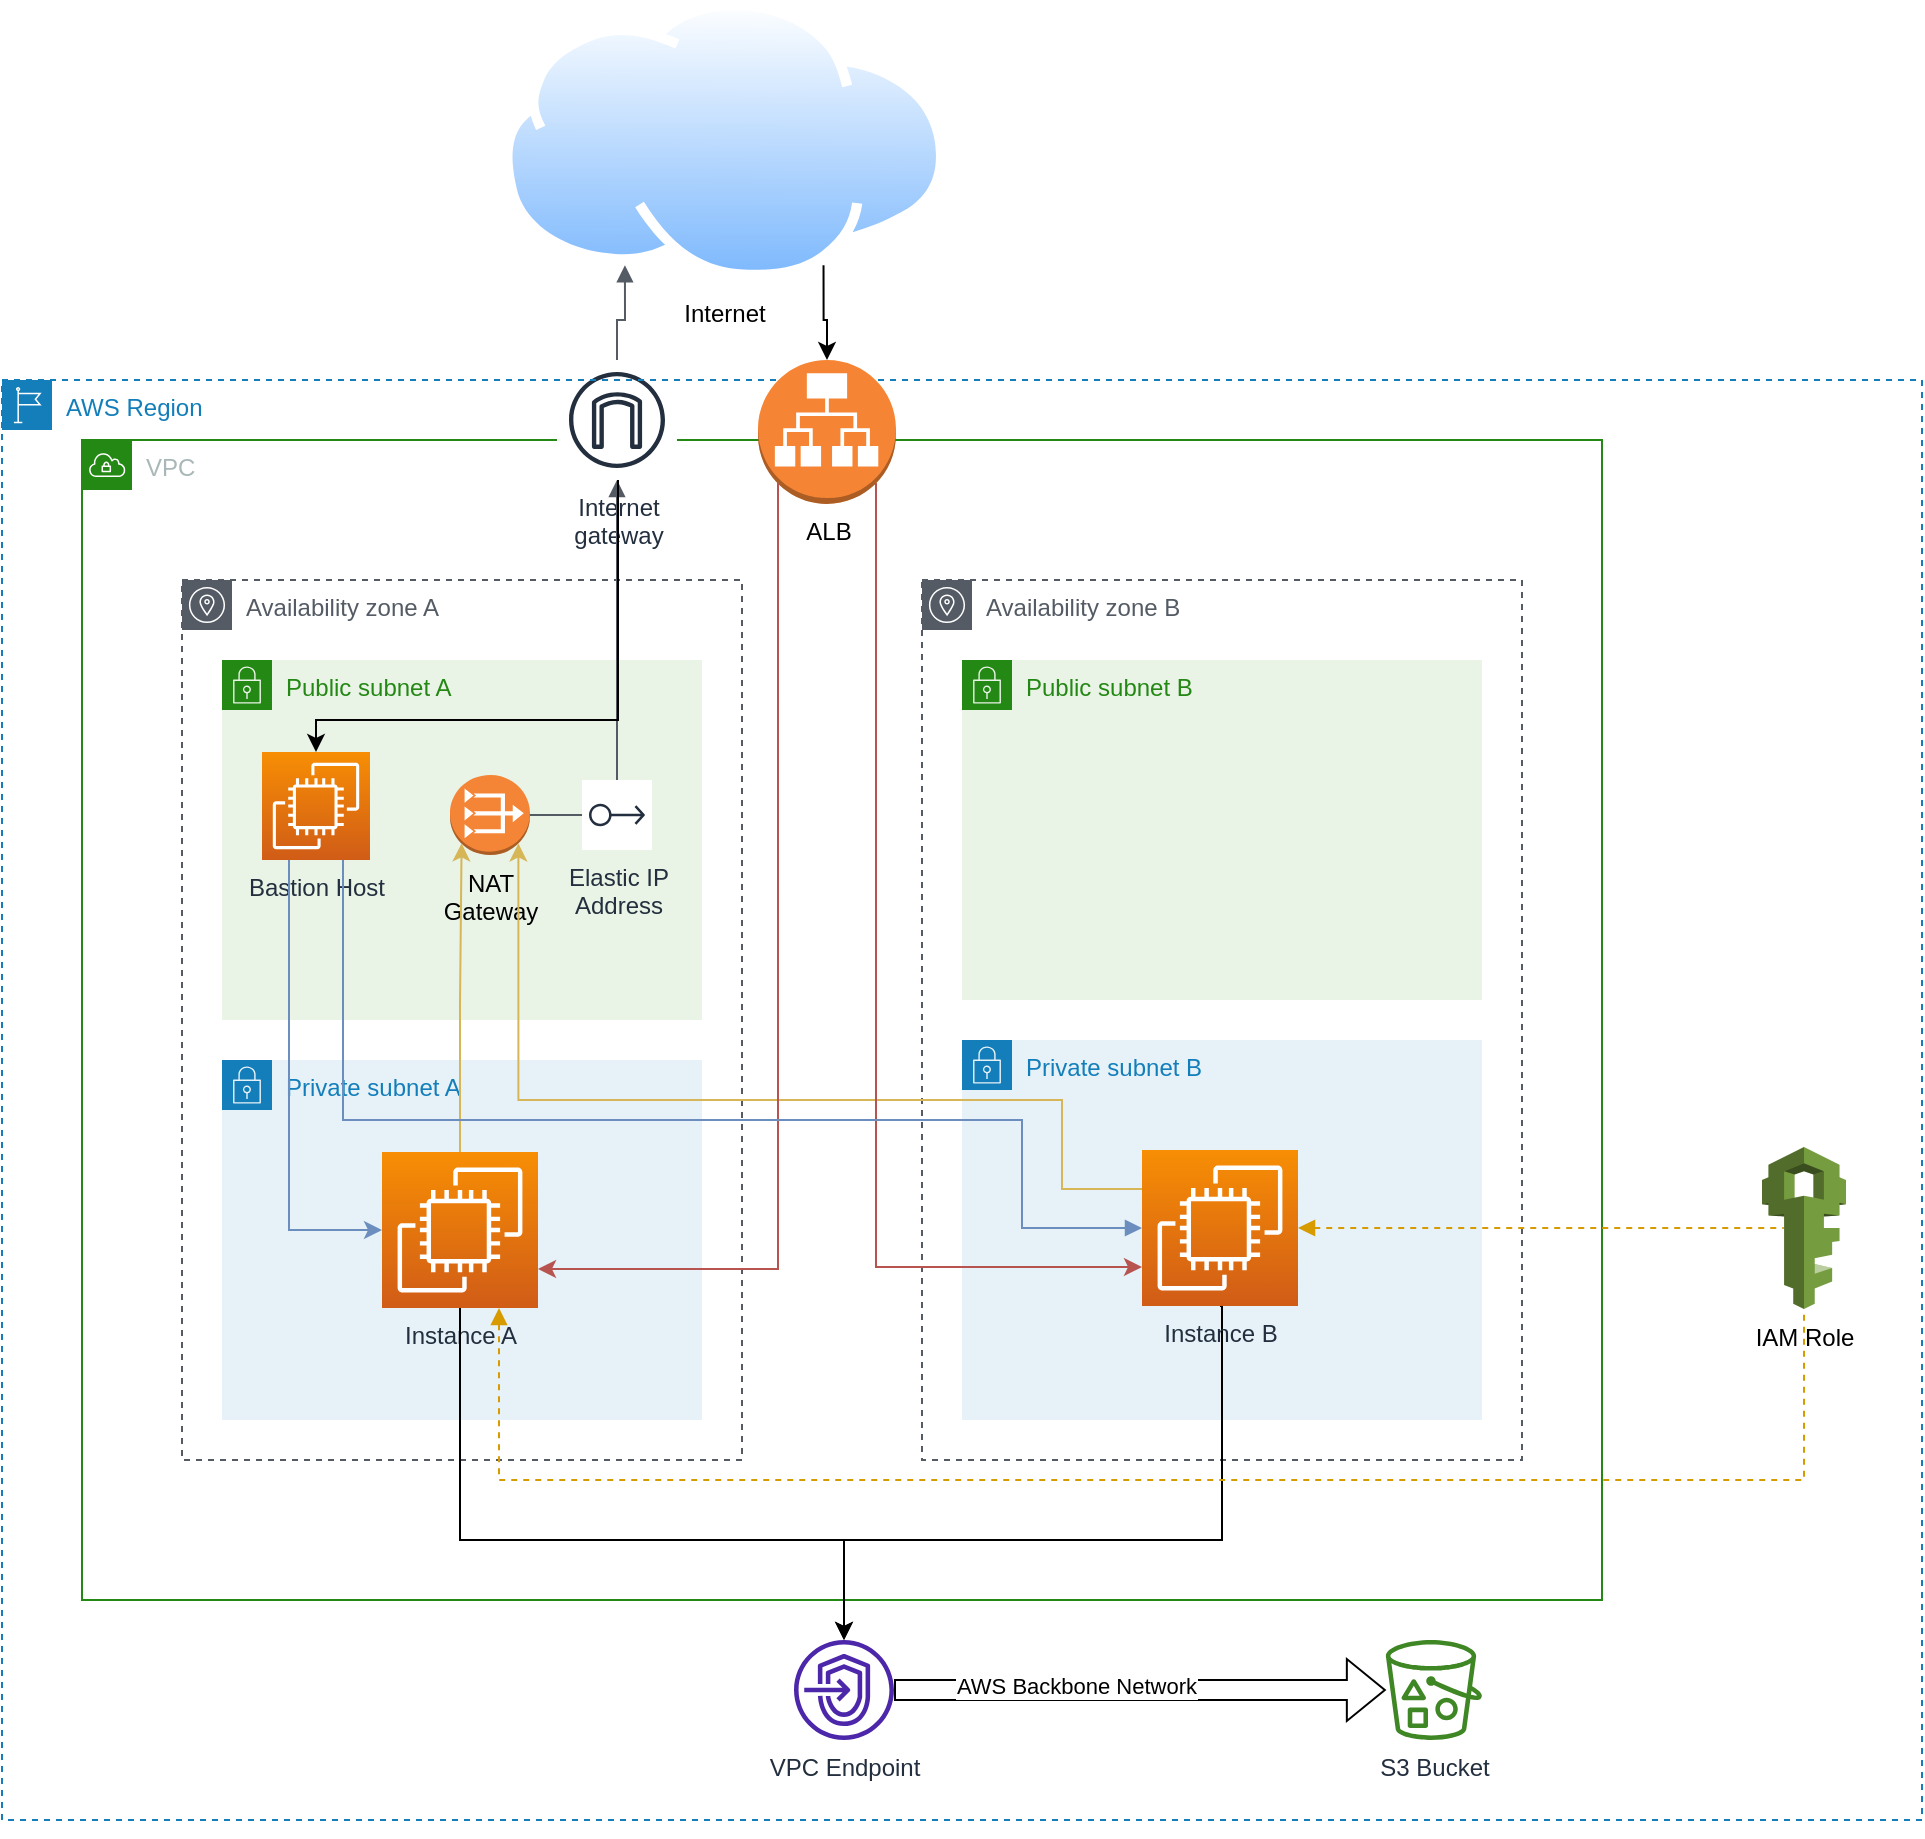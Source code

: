 <mxfile version="16.1.2" type="device"><diagram id="vYSuokpC6l-sXP7YTgHJ" name="Page-1"><mxGraphModel dx="2652" dy="2012" grid="1" gridSize="10" guides="1" tooltips="1" connect="1" arrows="1" fold="1" page="1" pageScale="1" pageWidth="850" pageHeight="1100" math="0" shadow="0"><root><mxCell id="0"/><mxCell id="1" parent="0"/><mxCell id="23Sdt_LPa0ZdB5OoT4zP-3" value="VPC" style="points=[[0,0],[0.25,0],[0.5,0],[0.75,0],[1,0],[1,0.25],[1,0.5],[1,0.75],[1,1],[0.75,1],[0.5,1],[0.25,1],[0,1],[0,0.75],[0,0.5],[0,0.25]];outlineConnect=0;gradientColor=none;html=1;whiteSpace=wrap;fontSize=12;fontStyle=0;container=1;pointerEvents=0;collapsible=0;recursiveResize=0;shape=mxgraph.aws4.group;grIcon=mxgraph.aws4.group_vpc;strokeColor=#248814;fillColor=none;verticalAlign=top;align=left;spacingLeft=30;fontColor=#AAB7B8;dashed=0;" vertex="1" parent="1"><mxGeometry x="40" y="-530" width="760" height="580" as="geometry"/></mxCell><mxCell id="23Sdt_LPa0ZdB5OoT4zP-80" value="Internet&#10;gateway" style="sketch=0;outlineConnect=0;fontColor=#232F3E;gradientColor=none;strokeColor=#232F3E;fillColor=#ffffff;dashed=0;verticalLabelPosition=bottom;verticalAlign=top;align=center;html=1;fontSize=12;fontStyle=0;aspect=fixed;shape=mxgraph.aws4.resourceIcon;resIcon=mxgraph.aws4.internet_gateway;" vertex="1" parent="23Sdt_LPa0ZdB5OoT4zP-3"><mxGeometry x="237.5" y="-40" width="60" height="60" as="geometry"/></mxCell><mxCell id="23Sdt_LPa0ZdB5OoT4zP-12" value="AWS Region" style="points=[[0,0],[0.25,0],[0.5,0],[0.75,0],[1,0],[1,0.25],[1,0.5],[1,0.75],[1,1],[0.75,1],[0.5,1],[0.25,1],[0,1],[0,0.75],[0,0.5],[0,0.25]];outlineConnect=0;gradientColor=none;html=1;whiteSpace=wrap;fontSize=12;fontStyle=0;container=1;pointerEvents=0;collapsible=0;recursiveResize=0;shape=mxgraph.aws4.group;grIcon=mxgraph.aws4.group_region;strokeColor=#147EBA;fillColor=none;verticalAlign=top;align=left;spacingLeft=30;fontColor=#147EBA;dashed=1;" vertex="1" parent="1"><mxGeometry y="-560" width="960" height="720" as="geometry"/></mxCell><mxCell id="23Sdt_LPa0ZdB5OoT4zP-9" value="Availability zone B" style="sketch=0;outlineConnect=0;gradientColor=none;html=1;whiteSpace=wrap;fontSize=12;fontStyle=0;shape=mxgraph.aws4.group;grIcon=mxgraph.aws4.group_availability_zone;strokeColor=#545B64;fillColor=none;verticalAlign=top;align=left;spacingLeft=30;fontColor=#545B64;dashed=1;" vertex="1" parent="23Sdt_LPa0ZdB5OoT4zP-12"><mxGeometry x="460" y="100" width="300" height="440" as="geometry"/></mxCell><mxCell id="23Sdt_LPa0ZdB5OoT4zP-8" value="Availability zone A" style="sketch=0;outlineConnect=0;gradientColor=none;html=1;whiteSpace=wrap;fontSize=12;fontStyle=0;shape=mxgraph.aws4.group;grIcon=mxgraph.aws4.group_availability_zone;strokeColor=#545B64;fillColor=none;verticalAlign=top;align=left;spacingLeft=30;fontColor=#545B64;dashed=1;" vertex="1" parent="23Sdt_LPa0ZdB5OoT4zP-12"><mxGeometry x="90" y="100" width="280" height="440" as="geometry"/></mxCell><mxCell id="23Sdt_LPa0ZdB5OoT4zP-18" value="Public subnet A" style="points=[[0,0],[0.25,0],[0.5,0],[0.75,0],[1,0],[1,0.25],[1,0.5],[1,0.75],[1,1],[0.75,1],[0.5,1],[0.25,1],[0,1],[0,0.75],[0,0.5],[0,0.25]];outlineConnect=0;gradientColor=none;html=1;whiteSpace=wrap;fontSize=12;fontStyle=0;container=1;pointerEvents=0;collapsible=0;recursiveResize=0;shape=mxgraph.aws4.group;grIcon=mxgraph.aws4.group_security_group;grStroke=0;strokeColor=#248814;fillColor=#E9F3E6;verticalAlign=top;align=left;spacingLeft=30;fontColor=#248814;dashed=0;" vertex="1" parent="23Sdt_LPa0ZdB5OoT4zP-12"><mxGeometry x="110" y="140" width="240" height="180" as="geometry"/></mxCell><mxCell id="23Sdt_LPa0ZdB5OoT4zP-25" value="Bastion Host" style="sketch=0;points=[[0,0,0],[0.25,0,0],[0.5,0,0],[0.75,0,0],[1,0,0],[0,1,0],[0.25,1,0],[0.5,1,0],[0.75,1,0],[1,1,0],[0,0.25,0],[0,0.5,0],[0,0.75,0],[1,0.25,0],[1,0.5,0],[1,0.75,0]];outlineConnect=0;fontColor=#232F3E;gradientColor=#F78E04;gradientDirection=north;fillColor=#D05C17;strokeColor=#ffffff;dashed=0;verticalLabelPosition=bottom;verticalAlign=top;align=center;html=1;fontSize=12;fontStyle=0;aspect=fixed;shape=mxgraph.aws4.resourceIcon;resIcon=mxgraph.aws4.ec2;" vertex="1" parent="23Sdt_LPa0ZdB5OoT4zP-18"><mxGeometry x="20" y="46" width="54" height="54" as="geometry"/></mxCell><mxCell id="23Sdt_LPa0ZdB5OoT4zP-68" value="NAT&lt;br&gt;Gateway" style="outlineConnect=0;dashed=0;verticalLabelPosition=bottom;verticalAlign=top;align=center;html=1;shape=mxgraph.aws3.vpc_nat_gateway;fillColor=#F58536;gradientColor=none;" vertex="1" parent="23Sdt_LPa0ZdB5OoT4zP-18"><mxGeometry x="114" y="57.5" width="40" height="40" as="geometry"/></mxCell><mxCell id="23Sdt_LPa0ZdB5OoT4zP-19" value="Public subnet B" style="points=[[0,0],[0.25,0],[0.5,0],[0.75,0],[1,0],[1,0.25],[1,0.5],[1,0.75],[1,1],[0.75,1],[0.5,1],[0.25,1],[0,1],[0,0.75],[0,0.5],[0,0.25]];outlineConnect=0;gradientColor=none;html=1;whiteSpace=wrap;fontSize=12;fontStyle=0;container=1;pointerEvents=0;collapsible=0;recursiveResize=0;shape=mxgraph.aws4.group;grIcon=mxgraph.aws4.group_security_group;grStroke=0;strokeColor=#248814;fillColor=#E9F3E6;verticalAlign=top;align=left;spacingLeft=30;fontColor=#248814;dashed=0;" vertex="1" parent="23Sdt_LPa0ZdB5OoT4zP-12"><mxGeometry x="480" y="140" width="260" height="170" as="geometry"/></mxCell><mxCell id="23Sdt_LPa0ZdB5OoT4zP-20" value="Private subnet A" style="points=[[0,0],[0.25,0],[0.5,0],[0.75,0],[1,0],[1,0.25],[1,0.5],[1,0.75],[1,1],[0.75,1],[0.5,1],[0.25,1],[0,1],[0,0.75],[0,0.5],[0,0.25]];outlineConnect=0;gradientColor=none;html=1;whiteSpace=wrap;fontSize=12;fontStyle=0;container=1;pointerEvents=0;collapsible=0;recursiveResize=0;shape=mxgraph.aws4.group;grIcon=mxgraph.aws4.group_security_group;grStroke=0;strokeColor=#147EBA;fillColor=#E6F2F8;verticalAlign=top;align=left;spacingLeft=30;fontColor=#147EBA;dashed=0;" vertex="1" parent="23Sdt_LPa0ZdB5OoT4zP-12"><mxGeometry x="110" y="340" width="240" height="180" as="geometry"/></mxCell><mxCell id="23Sdt_LPa0ZdB5OoT4zP-21" value="Private subnet B" style="points=[[0,0],[0.25,0],[0.5,0],[0.75,0],[1,0],[1,0.25],[1,0.5],[1,0.75],[1,1],[0.75,1],[0.5,1],[0.25,1],[0,1],[0,0.75],[0,0.5],[0,0.25]];outlineConnect=0;gradientColor=none;html=1;whiteSpace=wrap;fontSize=12;fontStyle=0;container=1;pointerEvents=0;collapsible=0;recursiveResize=0;shape=mxgraph.aws4.group;grIcon=mxgraph.aws4.group_security_group;grStroke=0;strokeColor=#147EBA;fillColor=#E6F2F8;verticalAlign=top;align=left;spacingLeft=30;fontColor=#147EBA;dashed=0;" vertex="1" parent="23Sdt_LPa0ZdB5OoT4zP-12"><mxGeometry x="480" y="330" width="260" height="190" as="geometry"/></mxCell><mxCell id="23Sdt_LPa0ZdB5OoT4zP-2" value="S3 Bucket" style="sketch=0;outlineConnect=0;fontColor=#232F3E;gradientColor=none;fillColor=#3F8624;strokeColor=none;dashed=0;verticalLabelPosition=bottom;verticalAlign=top;align=center;html=1;fontSize=12;fontStyle=0;aspect=fixed;pointerEvents=1;shape=mxgraph.aws4.bucket_with_objects;" vertex="1" parent="23Sdt_LPa0ZdB5OoT4zP-12"><mxGeometry x="691.92" y="630" width="48.08" height="50" as="geometry"/></mxCell><mxCell id="23Sdt_LPa0ZdB5OoT4zP-37" style="edgeStyle=orthogonalEdgeStyle;rounded=0;orthogonalLoop=1;jettySize=auto;html=1;shape=flexArrow;" edge="1" parent="23Sdt_LPa0ZdB5OoT4zP-12" source="23Sdt_LPa0ZdB5OoT4zP-27" target="23Sdt_LPa0ZdB5OoT4zP-2"><mxGeometry relative="1" as="geometry"/></mxCell><mxCell id="23Sdt_LPa0ZdB5OoT4zP-95" value="AWS Backbone Network" style="edgeLabel;html=1;align=center;verticalAlign=middle;resizable=0;points=[];" vertex="1" connectable="0" parent="23Sdt_LPa0ZdB5OoT4zP-37"><mxGeometry x="-0.26" y="2" relative="1" as="geometry"><mxPoint as="offset"/></mxGeometry></mxCell><mxCell id="23Sdt_LPa0ZdB5OoT4zP-27" value="VPC Endpoint" style="sketch=0;outlineConnect=0;fontColor=#232F3E;gradientColor=none;fillColor=#4D27AA;strokeColor=none;dashed=0;verticalLabelPosition=bottom;verticalAlign=top;align=center;html=1;fontSize=12;fontStyle=0;aspect=fixed;pointerEvents=1;shape=mxgraph.aws4.endpoints;" vertex="1" parent="23Sdt_LPa0ZdB5OoT4zP-12"><mxGeometry x="396" y="630" width="50" height="50" as="geometry"/></mxCell><mxCell id="23Sdt_LPa0ZdB5OoT4zP-70" style="edgeStyle=orthogonalEdgeStyle;rounded=0;orthogonalLoop=1;jettySize=auto;html=1;exitX=0.5;exitY=0;exitDx=0;exitDy=0;exitPerimeter=0;entryX=0.145;entryY=0.855;entryDx=0;entryDy=0;entryPerimeter=0;fillColor=#fff2cc;strokeColor=#d6b656;" edge="1" parent="23Sdt_LPa0ZdB5OoT4zP-12" source="23Sdt_LPa0ZdB5OoT4zP-28" target="23Sdt_LPa0ZdB5OoT4zP-68"><mxGeometry relative="1" as="geometry"/></mxCell><mxCell id="23Sdt_LPa0ZdB5OoT4zP-28" value="Instance A" style="sketch=0;points=[[0,0,0],[0.25,0,0],[0.5,0,0],[0.75,0,0],[1,0,0],[0,1,0],[0.25,1,0],[0.5,1,0],[0.75,1,0],[1,1,0],[0,0.25,0],[0,0.5,0],[0,0.75,0],[1,0.25,0],[1,0.5,0],[1,0.75,0]];outlineConnect=0;fontColor=#232F3E;gradientColor=#F78E04;gradientDirection=north;fillColor=#D05C17;strokeColor=#ffffff;dashed=0;verticalLabelPosition=bottom;verticalAlign=top;align=center;html=1;fontSize=12;fontStyle=0;aspect=fixed;shape=mxgraph.aws4.resourceIcon;resIcon=mxgraph.aws4.ec2;" vertex="1" parent="23Sdt_LPa0ZdB5OoT4zP-12"><mxGeometry x="190" y="386" width="78" height="78" as="geometry"/></mxCell><mxCell id="23Sdt_LPa0ZdB5OoT4zP-35" style="edgeStyle=orthogonalEdgeStyle;rounded=0;orthogonalLoop=1;jettySize=auto;html=1;exitX=0.5;exitY=1;exitDx=0;exitDy=0;exitPerimeter=0;" edge="1" parent="23Sdt_LPa0ZdB5OoT4zP-12" source="23Sdt_LPa0ZdB5OoT4zP-29" target="23Sdt_LPa0ZdB5OoT4zP-27"><mxGeometry relative="1" as="geometry"><Array as="points"><mxPoint x="610" y="580"/><mxPoint x="421" y="580"/></Array></mxGeometry></mxCell><mxCell id="23Sdt_LPa0ZdB5OoT4zP-72" style="edgeStyle=orthogonalEdgeStyle;rounded=0;orthogonalLoop=1;jettySize=auto;html=1;exitX=0;exitY=0.25;exitDx=0;exitDy=0;exitPerimeter=0;entryX=0.855;entryY=0.855;entryDx=0;entryDy=0;entryPerimeter=0;fillColor=#fff2cc;strokeColor=#d6b656;" edge="1" parent="23Sdt_LPa0ZdB5OoT4zP-12" source="23Sdt_LPa0ZdB5OoT4zP-29" target="23Sdt_LPa0ZdB5OoT4zP-68"><mxGeometry relative="1" as="geometry"><Array as="points"><mxPoint x="530" y="405"/><mxPoint x="530" y="360"/><mxPoint x="258" y="360"/></Array></mxGeometry></mxCell><mxCell id="23Sdt_LPa0ZdB5OoT4zP-29" value="Instance B" style="sketch=0;points=[[0,0,0],[0.25,0,0],[0.5,0,0],[0.75,0,0],[1,0,0],[0,1,0],[0.25,1,0],[0.5,1,0],[0.75,1,0],[1,1,0],[0,0.25,0],[0,0.5,0],[0,0.75,0],[1,0.25,0],[1,0.5,0],[1,0.75,0]];outlineConnect=0;fontColor=#232F3E;gradientColor=#F78E04;gradientDirection=north;fillColor=#D05C17;strokeColor=#ffffff;dashed=0;verticalLabelPosition=bottom;verticalAlign=top;align=center;html=1;fontSize=12;fontStyle=0;aspect=fixed;shape=mxgraph.aws4.resourceIcon;resIcon=mxgraph.aws4.ec2;" vertex="1" parent="23Sdt_LPa0ZdB5OoT4zP-12"><mxGeometry x="570" y="385" width="78" height="78" as="geometry"/></mxCell><mxCell id="23Sdt_LPa0ZdB5OoT4zP-33" style="edgeStyle=orthogonalEdgeStyle;rounded=0;orthogonalLoop=1;jettySize=auto;html=1;exitX=0.5;exitY=1;exitDx=0;exitDy=0;exitPerimeter=0;" edge="1" parent="23Sdt_LPa0ZdB5OoT4zP-12" source="23Sdt_LPa0ZdB5OoT4zP-28" target="23Sdt_LPa0ZdB5OoT4zP-27"><mxGeometry relative="1" as="geometry"><Array as="points"><mxPoint x="229" y="580"/><mxPoint x="421" y="580"/></Array></mxGeometry></mxCell><mxCell id="23Sdt_LPa0ZdB5OoT4zP-31" value="ALB" style="outlineConnect=0;dashed=0;verticalLabelPosition=bottom;verticalAlign=top;align=center;html=1;shape=mxgraph.aws3.application_load_balancer;fillColor=#F58534;gradientColor=none;" vertex="1" parent="23Sdt_LPa0ZdB5OoT4zP-12"><mxGeometry x="378" y="-10" width="69" height="72" as="geometry"/></mxCell><mxCell id="23Sdt_LPa0ZdB5OoT4zP-48" value="IAM Role" style="outlineConnect=0;dashed=0;verticalLabelPosition=bottom;verticalAlign=top;align=center;html=1;shape=mxgraph.aws3.iam;fillColor=#759C3E;gradientColor=none;" vertex="1" parent="23Sdt_LPa0ZdB5OoT4zP-12"><mxGeometry x="880" y="383.5" width="42" height="81" as="geometry"/></mxCell><mxCell id="23Sdt_LPa0ZdB5OoT4zP-52" value="" style="edgeStyle=orthogonalEdgeStyle;html=1;endArrow=none;elbow=vertical;startArrow=classic;endFill=0;strokeColor=#b85450;rounded=0;entryX=0.855;entryY=0.855;entryDx=0;entryDy=0;entryPerimeter=0;exitX=0;exitY=0.75;exitDx=0;exitDy=0;exitPerimeter=0;startFill=1;fillColor=#f8cecc;" edge="1" parent="23Sdt_LPa0ZdB5OoT4zP-12" source="23Sdt_LPa0ZdB5OoT4zP-29" target="23Sdt_LPa0ZdB5OoT4zP-31"><mxGeometry width="100" relative="1" as="geometry"><mxPoint x="400" y="370" as="sourcePoint"/><mxPoint x="500" y="370" as="targetPoint"/></mxGeometry></mxCell><mxCell id="23Sdt_LPa0ZdB5OoT4zP-53" value="" style="edgeStyle=orthogonalEdgeStyle;html=1;endArrow=none;elbow=vertical;startArrow=classic;endFill=0;strokeColor=#b85450;rounded=0;entryX=0.145;entryY=0.855;entryDx=0;entryDy=0;entryPerimeter=0;exitX=1;exitY=0.75;exitDx=0;exitDy=0;exitPerimeter=0;startFill=1;fillColor=#f8cecc;" edge="1" parent="23Sdt_LPa0ZdB5OoT4zP-12" source="23Sdt_LPa0ZdB5OoT4zP-28" target="23Sdt_LPa0ZdB5OoT4zP-31"><mxGeometry width="100" relative="1" as="geometry"><mxPoint x="400" y="370" as="sourcePoint"/><mxPoint x="500" y="370" as="targetPoint"/></mxGeometry></mxCell><mxCell id="23Sdt_LPa0ZdB5OoT4zP-30" value="Elastic IP&#10;Address" style="sketch=0;outlineConnect=0;fontColor=#232F3E;gradientColor=none;strokeColor=#232F3E;fillColor=#ffffff;dashed=0;verticalLabelPosition=bottom;verticalAlign=top;align=center;html=1;fontSize=12;fontStyle=0;aspect=fixed;shape=mxgraph.aws4.resourceIcon;resIcon=mxgraph.aws4.elastic_ip_address;" vertex="1" parent="23Sdt_LPa0ZdB5OoT4zP-12"><mxGeometry x="290" y="200" width="35" height="35" as="geometry"/></mxCell><mxCell id="23Sdt_LPa0ZdB5OoT4zP-73" value="" style="edgeStyle=orthogonalEdgeStyle;html=1;endArrow=none;elbow=vertical;startArrow=none;endFill=1;strokeColor=#545B64;rounded=0;exitX=1;exitY=0.5;exitDx=0;exitDy=0;exitPerimeter=0;" edge="1" parent="23Sdt_LPa0ZdB5OoT4zP-12" source="23Sdt_LPa0ZdB5OoT4zP-68" target="23Sdt_LPa0ZdB5OoT4zP-30"><mxGeometry width="100" relative="1" as="geometry"><mxPoint x="250" y="220" as="sourcePoint"/><mxPoint x="280" y="50" as="targetPoint"/></mxGeometry></mxCell><mxCell id="23Sdt_LPa0ZdB5OoT4zP-85" style="edgeStyle=orthogonalEdgeStyle;rounded=0;orthogonalLoop=1;jettySize=auto;html=1;exitX=0.25;exitY=1;exitDx=0;exitDy=0;exitPerimeter=0;entryX=0;entryY=0.5;entryDx=0;entryDy=0;entryPerimeter=0;startArrow=none;startFill=0;endArrow=classic;endFill=1;fillColor=#dae8fc;strokeColor=#6c8ebf;" edge="1" parent="23Sdt_LPa0ZdB5OoT4zP-12" source="23Sdt_LPa0ZdB5OoT4zP-25" target="23Sdt_LPa0ZdB5OoT4zP-28"><mxGeometry relative="1" as="geometry"/></mxCell><mxCell id="23Sdt_LPa0ZdB5OoT4zP-86" value="" style="edgeStyle=orthogonalEdgeStyle;html=1;endArrow=block;elbow=vertical;startArrow=none;endFill=1;strokeColor=#6c8ebf;rounded=0;exitX=0.75;exitY=1;exitDx=0;exitDy=0;exitPerimeter=0;entryX=0;entryY=0.5;entryDx=0;entryDy=0;entryPerimeter=0;fillColor=#dae8fc;" edge="1" parent="23Sdt_LPa0ZdB5OoT4zP-12" source="23Sdt_LPa0ZdB5OoT4zP-25" target="23Sdt_LPa0ZdB5OoT4zP-29"><mxGeometry width="100" relative="1" as="geometry"><mxPoint x="280" y="240" as="sourcePoint"/><mxPoint x="380" y="240" as="targetPoint"/><Array as="points"><mxPoint x="171" y="370"/><mxPoint x="510" y="370"/><mxPoint x="510" y="424"/></Array></mxGeometry></mxCell><mxCell id="23Sdt_LPa0ZdB5OoT4zP-92" value="" style="edgeStyle=orthogonalEdgeStyle;html=1;endArrow=none;elbow=vertical;startArrow=block;startFill=1;strokeColor=#d79b00;rounded=0;exitX=1;exitY=0.5;exitDx=0;exitDy=0;exitPerimeter=0;entryX=0.26;entryY=0.5;entryDx=0;entryDy=0;entryPerimeter=0;fillColor=#ffe6cc;dashed=1;" edge="1" parent="23Sdt_LPa0ZdB5OoT4zP-12" source="23Sdt_LPa0ZdB5OoT4zP-29" target="23Sdt_LPa0ZdB5OoT4zP-48"><mxGeometry width="100" relative="1" as="geometry"><mxPoint x="900" y="380" as="sourcePoint"/><mxPoint x="1000" y="380" as="targetPoint"/></mxGeometry></mxCell><mxCell id="23Sdt_LPa0ZdB5OoT4zP-94" value="" style="edgeStyle=orthogonalEdgeStyle;html=1;endArrow=none;elbow=vertical;startArrow=block;startFill=1;strokeColor=#d79b00;rounded=0;dashed=1;entryX=0.5;entryY=1;entryDx=0;entryDy=0;entryPerimeter=0;exitX=0.75;exitY=1;exitDx=0;exitDy=0;exitPerimeter=0;fillColor=#ffe6cc;" edge="1" parent="23Sdt_LPa0ZdB5OoT4zP-12" source="23Sdt_LPa0ZdB5OoT4zP-28" target="23Sdt_LPa0ZdB5OoT4zP-48"><mxGeometry width="100" relative="1" as="geometry"><mxPoint x="760" y="380" as="sourcePoint"/><mxPoint x="860" y="380" as="targetPoint"/><Array as="points"><mxPoint x="248" y="550"/><mxPoint x="901" y="550"/></Array></mxGeometry></mxCell><mxCell id="23Sdt_LPa0ZdB5OoT4zP-26" value="Internet" style="aspect=fixed;perimeter=ellipsePerimeter;html=1;align=center;shadow=0;dashed=0;spacingTop=3;image;image=img/lib/active_directory/internet_cloud.svg;" vertex="1" parent="1"><mxGeometry x="250" y="-750" width="222.22" height="140" as="geometry"/></mxCell><mxCell id="23Sdt_LPa0ZdB5OoT4zP-55" style="edgeStyle=orthogonalEdgeStyle;rounded=0;orthogonalLoop=1;jettySize=auto;html=1;exitX=0.5;exitY=0;exitDx=0;exitDy=0;exitPerimeter=0;startArrow=classic;startFill=1;endArrow=none;endFill=0;entryX=0.75;entryY=1;entryDx=0;entryDy=0;" edge="1" parent="1" source="23Sdt_LPa0ZdB5OoT4zP-31" target="23Sdt_LPa0ZdB5OoT4zP-26"><mxGeometry relative="1" as="geometry"/></mxCell><mxCell id="23Sdt_LPa0ZdB5OoT4zP-82" value="" style="edgeStyle=orthogonalEdgeStyle;html=1;endArrow=block;elbow=vertical;startArrow=none;endFill=1;strokeColor=#545B64;rounded=0;" edge="1" parent="1" source="23Sdt_LPa0ZdB5OoT4zP-30" target="23Sdt_LPa0ZdB5OoT4zP-80"><mxGeometry width="100" relative="1" as="geometry"><mxPoint x="280" y="-420" as="sourcePoint"/><mxPoint x="380" y="-420" as="targetPoint"/></mxGeometry></mxCell><mxCell id="23Sdt_LPa0ZdB5OoT4zP-83" value="" style="edgeStyle=orthogonalEdgeStyle;html=1;endArrow=block;elbow=vertical;startArrow=none;endFill=1;strokeColor=#545B64;rounded=0;entryX=0.25;entryY=1;entryDx=0;entryDy=0;" edge="1" parent="1" source="23Sdt_LPa0ZdB5OoT4zP-80" target="23Sdt_LPa0ZdB5OoT4zP-26"><mxGeometry width="100" relative="1" as="geometry"><mxPoint x="280" y="-420" as="sourcePoint"/><mxPoint x="380" y="-420" as="targetPoint"/></mxGeometry></mxCell><mxCell id="23Sdt_LPa0ZdB5OoT4zP-84" style="edgeStyle=orthogonalEdgeStyle;rounded=0;orthogonalLoop=1;jettySize=auto;html=1;exitX=0.5;exitY=0;exitDx=0;exitDy=0;exitPerimeter=0;startArrow=classic;startFill=1;endArrow=none;endFill=0;" edge="1" parent="1" source="23Sdt_LPa0ZdB5OoT4zP-25" target="23Sdt_LPa0ZdB5OoT4zP-80"><mxGeometry relative="1" as="geometry"><Array as="points"><mxPoint x="157" y="-390"/><mxPoint x="308" y="-390"/></Array></mxGeometry></mxCell><mxCell id="23Sdt_LPa0ZdB5OoT4zP-90" style="edgeStyle=orthogonalEdgeStyle;rounded=0;orthogonalLoop=1;jettySize=auto;html=1;exitX=0.5;exitY=1;exitDx=0;exitDy=0;startArrow=none;startFill=0;endArrow=classic;endFill=1;" edge="1" parent="1" source="23Sdt_LPa0ZdB5OoT4zP-12" target="23Sdt_LPa0ZdB5OoT4zP-12"><mxGeometry relative="1" as="geometry"/></mxCell></root></mxGraphModel></diagram></mxfile>